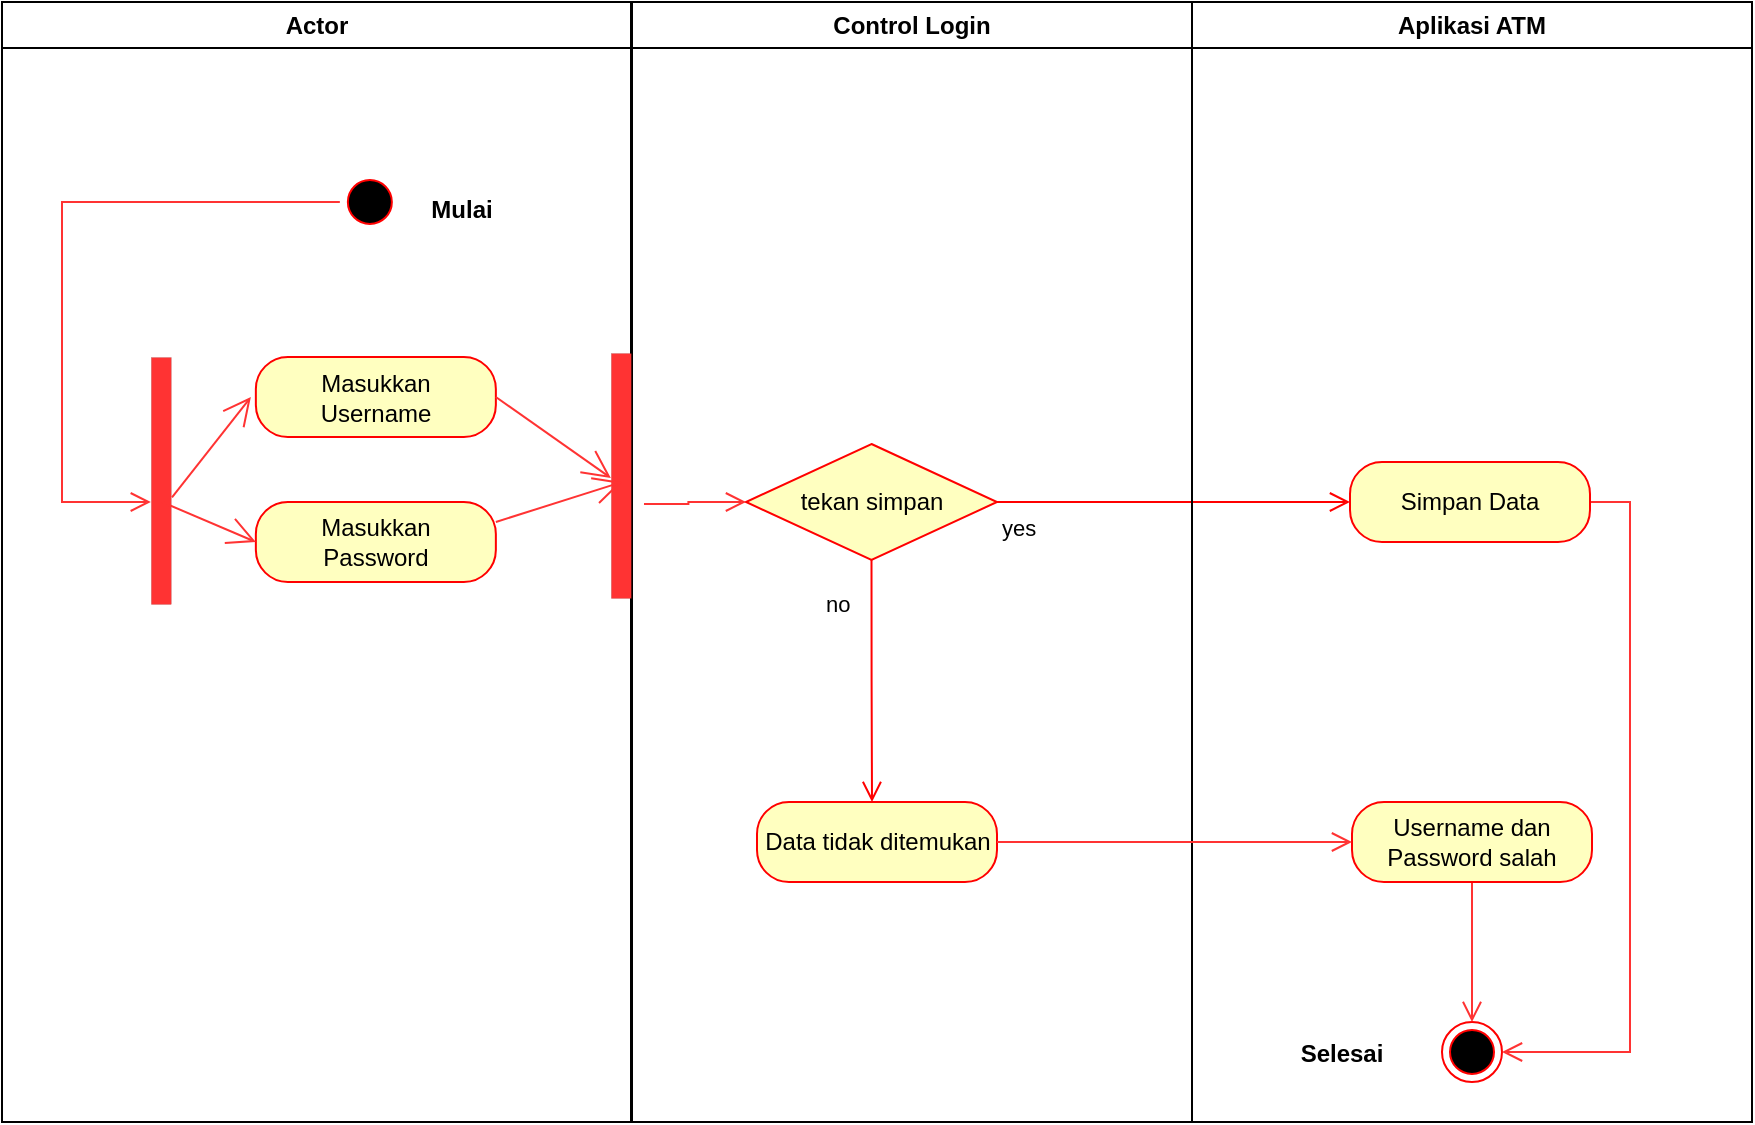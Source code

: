 <mxfile version="20.5.1" type="device"><diagram name="Page-1" id="e7e014a7-5840-1c2e-5031-d8a46d1fe8dd"><mxGraphModel dx="1157" dy="567" grid="1" gridSize="10" guides="1" tooltips="1" connect="1" arrows="1" fold="1" page="1" pageScale="1" pageWidth="1169" pageHeight="826" background="none" math="0" shadow="0"><root><mxCell id="0"/><mxCell id="1" parent="0"/><mxCell id="vROMq1Zp75efTG4ICVwH-1" value="Actor" style="swimlane;whiteSpace=wrap" vertex="1" parent="1"><mxGeometry x="150" y="70" width="314.5" height="560" as="geometry"/></mxCell><mxCell id="vROMq1Zp75efTG4ICVwH-2" style="edgeStyle=orthogonalEdgeStyle;rounded=0;orthogonalLoop=1;jettySize=auto;html=1;exitX=0;exitY=0.5;exitDx=0;exitDy=0;strokeColor=#FF3333;strokeWidth=1;endArrow=open;endFill=0;endSize=8;" edge="1" parent="vROMq1Zp75efTG4ICVwH-1" source="vROMq1Zp75efTG4ICVwH-3" target="vROMq1Zp75efTG4ICVwH-13"><mxGeometry relative="1" as="geometry"><Array as="points"><mxPoint x="30" y="100"/><mxPoint x="30" y="250"/></Array></mxGeometry></mxCell><mxCell id="vROMq1Zp75efTG4ICVwH-3" value="" style="ellipse;shape=startState;fillColor=#000000;strokeColor=#ff0000;" vertex="1" parent="vROMq1Zp75efTG4ICVwH-1"><mxGeometry x="168.93" y="85" width="30" height="30" as="geometry"/></mxCell><mxCell id="vROMq1Zp75efTG4ICVwH-4" value="Mulai" style="text;align=center;fontStyle=1;verticalAlign=middle;spacingLeft=3;spacingRight=3;strokeColor=none;rotatable=0;points=[[0,0.5],[1,0.5]];portConstraint=eastwest;" vertex="1" parent="vROMq1Zp75efTG4ICVwH-1"><mxGeometry x="190" y="90" width="80" height="26" as="geometry"/></mxCell><mxCell id="vROMq1Zp75efTG4ICVwH-5" value="Masukkan&lt;br&gt;Password" style="rounded=1;whiteSpace=wrap;html=1;arcSize=40;fontColor=#000000;fillColor=#ffffc0;strokeColor=#ff0000;" vertex="1" parent="vROMq1Zp75efTG4ICVwH-1"><mxGeometry x="126.93" y="250" width="120" height="40" as="geometry"/></mxCell><mxCell id="vROMq1Zp75efTG4ICVwH-11" value="Masukkan&lt;br&gt;Username" style="rounded=1;whiteSpace=wrap;html=1;arcSize=40;fontColor=#000000;fillColor=#ffffc0;strokeColor=#ff0000;" vertex="1" parent="vROMq1Zp75efTG4ICVwH-1"><mxGeometry x="126.93" y="177.5" width="120" height="40" as="geometry"/></mxCell><mxCell id="vROMq1Zp75efTG4ICVwH-12" style="edgeStyle=orthogonalEdgeStyle;rounded=0;orthogonalLoop=1;jettySize=auto;html=1;exitX=0.5;exitY=1;exitDx=0;exitDy=0;strokeColor=#FF3333;strokeWidth=1;endArrow=open;endFill=0;endSize=8;" edge="1" parent="vROMq1Zp75efTG4ICVwH-1" source="vROMq1Zp75efTG4ICVwH-11" target="vROMq1Zp75efTG4ICVwH-11"><mxGeometry relative="1" as="geometry"/></mxCell><mxCell id="vROMq1Zp75efTG4ICVwH-13" value="" style="html=1;points=[];perimeter=orthogonalPerimeter;fillColor=#FF3333;strokeWidth=0;" vertex="1" parent="vROMq1Zp75efTG4ICVwH-1"><mxGeometry x="74.43" y="177.5" width="10" height="123.5" as="geometry"/></mxCell><mxCell id="vROMq1Zp75efTG4ICVwH-14" value="" style="endArrow=open;endFill=1;endSize=12;html=1;rounded=0;strokeColor=#FF3333;strokeWidth=1;exitX=1.057;exitY=0.568;exitDx=0;exitDy=0;exitPerimeter=0;" edge="1" parent="vROMq1Zp75efTG4ICVwH-1" source="vROMq1Zp75efTG4ICVwH-13"><mxGeometry width="160" relative="1" as="geometry"><mxPoint x="84.43" y="350.5" as="sourcePoint"/><mxPoint x="124.43" y="197.5" as="targetPoint"/></mxGeometry></mxCell><mxCell id="C_J6Ehu30YFPv35HSEP0-1" value="" style="endArrow=open;endFill=1;endSize=12;html=1;rounded=0;strokeColor=#FF3333;strokeWidth=1;entryX=0;entryY=0.5;entryDx=0;entryDy=0;" edge="1" parent="vROMq1Zp75efTG4ICVwH-1" target="vROMq1Zp75efTG4ICVwH-5"><mxGeometry width="160" relative="1" as="geometry"><mxPoint x="80" y="250" as="sourcePoint"/><mxPoint x="134.43" y="207.5" as="targetPoint"/></mxGeometry></mxCell><mxCell id="vROMq1Zp75efTG4ICVwH-17" value="Control Login" style="swimlane;whiteSpace=wrap" vertex="1" parent="1"><mxGeometry x="465" y="70" width="280" height="560" as="geometry"/></mxCell><mxCell id="vROMq1Zp75efTG4ICVwH-18" value="tekan simpan" style="rhombus;whiteSpace=wrap;html=1;fillColor=#ffffc0;strokeColor=#ff0000;strokeWidth=1;" vertex="1" parent="vROMq1Zp75efTG4ICVwH-17"><mxGeometry x="57" y="221" width="125.5" height="58" as="geometry"/></mxCell><mxCell id="C_J6Ehu30YFPv35HSEP0-4" value="Data tidak ditemukan" style="rounded=1;whiteSpace=wrap;html=1;arcSize=40;fontColor=#000000;fillColor=#ffffc0;strokeColor=#ff0000;strokeWidth=1;" vertex="1" parent="vROMq1Zp75efTG4ICVwH-17"><mxGeometry x="62.5" y="400" width="120" height="40" as="geometry"/></mxCell><mxCell id="vROMq1Zp75efTG4ICVwH-21" value="yes" style="edgeStyle=orthogonalEdgeStyle;html=1;align=left;verticalAlign=top;endArrow=open;endSize=8;strokeColor=#ff0000;rounded=0;exitX=1;exitY=0.5;exitDx=0;exitDy=0;entryX=0;entryY=0.5;entryDx=0;entryDy=0;" edge="1" parent="1" source="vROMq1Zp75efTG4ICVwH-18" target="vROMq1Zp75efTG4ICVwH-27"><mxGeometry x="-1" relative="1" as="geometry"><mxPoint x="800" y="659" as="targetPoint"/></mxGeometry></mxCell><mxCell id="vROMq1Zp75efTG4ICVwH-23" value="Aplikasi ATM" style="swimlane;whiteSpace=wrap" vertex="1" parent="1"><mxGeometry x="745" y="70" width="280" height="560" as="geometry"/></mxCell><mxCell id="vROMq1Zp75efTG4ICVwH-24" value="" style="ellipse;html=1;shape=endState;fillColor=#000000;strokeColor=#ff0000;strokeWidth=1;" vertex="1" parent="vROMq1Zp75efTG4ICVwH-23"><mxGeometry x="125" y="510" width="30" height="30" as="geometry"/></mxCell><mxCell id="vROMq1Zp75efTG4ICVwH-25" value="Selesai" style="text;align=center;fontStyle=1;verticalAlign=middle;spacingLeft=3;spacingRight=3;strokeColor=none;rotatable=0;points=[[0,0.5],[1,0.5]];portConstraint=eastwest;" vertex="1" parent="vROMq1Zp75efTG4ICVwH-23"><mxGeometry x="35" y="512" width="80" height="26" as="geometry"/></mxCell><mxCell id="vROMq1Zp75efTG4ICVwH-26" style="edgeStyle=orthogonalEdgeStyle;rounded=0;orthogonalLoop=1;jettySize=auto;html=1;exitX=1;exitY=0.5;exitDx=0;exitDy=0;entryX=1;entryY=0.5;entryDx=0;entryDy=0;strokeColor=#FF3333;strokeWidth=1;endArrow=open;endFill=0;endSize=8;" edge="1" parent="vROMq1Zp75efTG4ICVwH-23" source="vROMq1Zp75efTG4ICVwH-27" target="vROMq1Zp75efTG4ICVwH-24"><mxGeometry relative="1" as="geometry"/></mxCell><mxCell id="vROMq1Zp75efTG4ICVwH-27" value="Simpan Data" style="rounded=1;whiteSpace=wrap;html=1;arcSize=40;fontColor=#000000;fillColor=#ffffc0;strokeColor=#ff0000;strokeWidth=1;" vertex="1" parent="vROMq1Zp75efTG4ICVwH-23"><mxGeometry x="79" y="230" width="120" height="40" as="geometry"/></mxCell><mxCell id="vROMq1Zp75efTG4ICVwH-28" style="edgeStyle=orthogonalEdgeStyle;rounded=0;orthogonalLoop=1;jettySize=auto;html=1;exitX=0.5;exitY=1;exitDx=0;exitDy=0;entryX=0.5;entryY=0;entryDx=0;entryDy=0;strokeColor=#FF3333;strokeWidth=1;endArrow=open;endFill=0;endSize=8;" edge="1" parent="vROMq1Zp75efTG4ICVwH-23" source="vROMq1Zp75efTG4ICVwH-29" target="vROMq1Zp75efTG4ICVwH-24"><mxGeometry relative="1" as="geometry"/></mxCell><mxCell id="vROMq1Zp75efTG4ICVwH-29" value="Username dan Password salah" style="rounded=1;whiteSpace=wrap;html=1;arcSize=40;fontColor=#000000;fillColor=#ffffc0;strokeColor=#ff0000;strokeWidth=1;" vertex="1" parent="vROMq1Zp75efTG4ICVwH-23"><mxGeometry x="80" y="400" width="120" height="40" as="geometry"/></mxCell><mxCell id="vROMq1Zp75efTG4ICVwH-30" value="" style="html=1;points=[];perimeter=orthogonalPerimeter;fillColor=#FF3333;strokeWidth=0;" vertex="1" parent="1"><mxGeometry x="454.43" y="245.5" width="10" height="122.5" as="geometry"/></mxCell><mxCell id="vROMq1Zp75efTG4ICVwH-37" value="" style="endArrow=open;endFill=1;endSize=12;html=1;rounded=0;strokeColor=#FF3333;strokeWidth=1;exitX=1;exitY=0.5;exitDx=0;exitDy=0;entryX=0;entryY=0.51;entryDx=0;entryDy=0;entryPerimeter=0;" edge="1" parent="1" source="vROMq1Zp75efTG4ICVwH-11" target="vROMq1Zp75efTG4ICVwH-30"><mxGeometry width="160" relative="1" as="geometry"><mxPoint x="404.43" y="427.5" as="sourcePoint"/><mxPoint x="454.43" y="407.5" as="targetPoint"/></mxGeometry></mxCell><mxCell id="vROMq1Zp75efTG4ICVwH-43" value="no" style="edgeStyle=orthogonalEdgeStyle;html=1;align=left;verticalAlign=bottom;endArrow=open;endSize=8;strokeColor=#ff0000;rounded=0;strokeWidth=1;exitX=0.5;exitY=1;exitDx=0;exitDy=0;" edge="1" parent="1" source="vROMq1Zp75efTG4ICVwH-18"><mxGeometry x="-0.489" y="-25" relative="1" as="geometry"><mxPoint x="585" y="470" as="targetPoint"/><mxPoint x="625" y="525" as="sourcePoint"/><mxPoint as="offset"/></mxGeometry></mxCell><mxCell id="C_J6Ehu30YFPv35HSEP0-2" value="" style="endArrow=open;endFill=1;endSize=12;html=1;rounded=0;strokeColor=#FF3333;strokeWidth=1;exitX=1;exitY=0.25;exitDx=0;exitDy=0;" edge="1" parent="1" source="vROMq1Zp75efTG4ICVwH-5"><mxGeometry width="160" relative="1" as="geometry"><mxPoint x="360.28" y="463.148" as="sourcePoint"/><mxPoint x="460" y="310" as="targetPoint"/></mxGeometry></mxCell><mxCell id="vROMq1Zp75efTG4ICVwH-20" style="edgeStyle=orthogonalEdgeStyle;rounded=0;orthogonalLoop=1;jettySize=auto;html=1;entryX=0;entryY=0.5;entryDx=0;entryDy=0;strokeColor=#FF3333;strokeWidth=1;endArrow=open;endFill=0;endSize=8;exitX=1.657;exitY=0.616;exitDx=0;exitDy=0;exitPerimeter=0;" edge="1" parent="1" source="vROMq1Zp75efTG4ICVwH-30" target="vROMq1Zp75efTG4ICVwH-18"><mxGeometry relative="1" as="geometry"><mxPoint x="470" y="350" as="sourcePoint"/></mxGeometry></mxCell><mxCell id="C_J6Ehu30YFPv35HSEP0-5" style="edgeStyle=orthogonalEdgeStyle;orthogonalLoop=1;jettySize=auto;html=1;exitX=1;exitY=0.5;exitDx=0;exitDy=0;endArrow=open;endFill=0;endSize=8;strokeColor=#FF3333;entryX=0;entryY=0.5;entryDx=0;entryDy=0;" edge="1" parent="1" source="C_J6Ehu30YFPv35HSEP0-4" target="vROMq1Zp75efTG4ICVwH-29"><mxGeometry relative="1" as="geometry"><mxPoint x="830" y="500" as="targetPoint"/></mxGeometry></mxCell></root></mxGraphModel></diagram></mxfile>